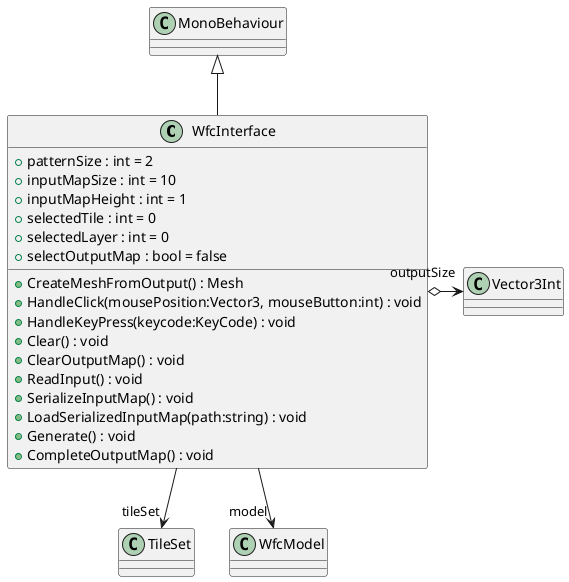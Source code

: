 @startuml
class WfcInterface {
    + patternSize : int = 2
    + inputMapSize : int = 10
    + inputMapHeight : int = 1
    + selectedTile : int = 0
    + selectedLayer : int = 0
    + selectOutputMap : bool = false
    + CreateMeshFromOutput() : Mesh
    + HandleClick(mousePosition:Vector3, mouseButton:int) : void
    + HandleKeyPress(keycode:KeyCode) : void
    + Clear() : void
    + ClearOutputMap() : void
    + ReadInput() : void
    + SerializeInputMap() : void
    + LoadSerializedInputMap(path:string) : void
    + Generate() : void
    + CompleteOutputMap() : void
}
MonoBehaviour <|-- WfcInterface
WfcInterface o-> "outputSize" Vector3Int
WfcInterface --> "tileSet" TileSet
WfcInterface --> "model" WfcModel
@enduml
